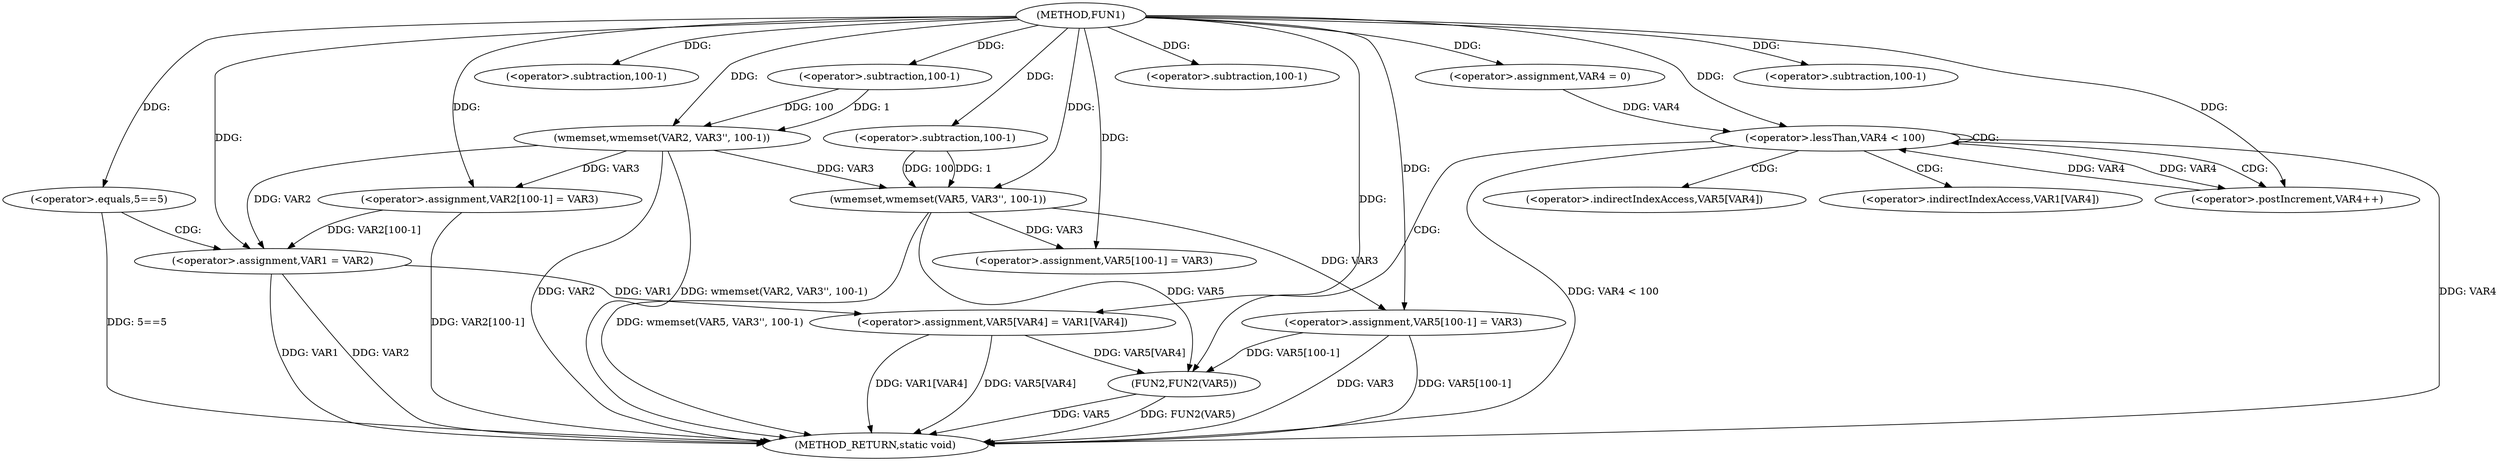 digraph FUN1 {  
"1000100" [label = "(METHOD,FUN1)" ]
"1000167" [label = "(METHOD_RETURN,static void)" ]
"1000104" [label = "(wmemset,wmemset(VAR2, VAR3'', 100-1))" ]
"1000107" [label = "(<operator>.subtraction,100-1)" ]
"1000110" [label = "(<operator>.assignment,VAR2[100-1] = VAR3)" ]
"1000113" [label = "(<operator>.subtraction,100-1)" ]
"1000118" [label = "(<operator>.equals,5==5)" ]
"1000122" [label = "(<operator>.assignment,VAR1 = VAR2)" ]
"1000128" [label = "(wmemset,wmemset(VAR5, VAR3'', 100-1))" ]
"1000131" [label = "(<operator>.subtraction,100-1)" ]
"1000134" [label = "(<operator>.assignment,VAR5[100-1] = VAR3)" ]
"1000137" [label = "(<operator>.subtraction,100-1)" ]
"1000142" [label = "(<operator>.assignment,VAR4 = 0)" ]
"1000145" [label = "(<operator>.lessThan,VAR4 < 100)" ]
"1000148" [label = "(<operator>.postIncrement,VAR4++)" ]
"1000151" [label = "(<operator>.assignment,VAR5[VAR4] = VAR1[VAR4])" ]
"1000158" [label = "(<operator>.assignment,VAR5[100-1] = VAR3)" ]
"1000161" [label = "(<operator>.subtraction,100-1)" ]
"1000165" [label = "(FUN2,FUN2(VAR5))" ]
"1000152" [label = "(<operator>.indirectIndexAccess,VAR5[VAR4])" ]
"1000155" [label = "(<operator>.indirectIndexAccess,VAR1[VAR4])" ]
  "1000158" -> "1000167"  [ label = "DDG: VAR5[100-1]"] 
  "1000158" -> "1000167"  [ label = "DDG: VAR3"] 
  "1000104" -> "1000167"  [ label = "DDG: wmemset(VAR2, VAR3'', 100-1)"] 
  "1000104" -> "1000167"  [ label = "DDG: VAR2"] 
  "1000122" -> "1000167"  [ label = "DDG: VAR1"] 
  "1000118" -> "1000167"  [ label = "DDG: 5==5"] 
  "1000128" -> "1000167"  [ label = "DDG: wmemset(VAR5, VAR3'', 100-1)"] 
  "1000145" -> "1000167"  [ label = "DDG: VAR4"] 
  "1000165" -> "1000167"  [ label = "DDG: VAR5"] 
  "1000151" -> "1000167"  [ label = "DDG: VAR5[VAR4]"] 
  "1000151" -> "1000167"  [ label = "DDG: VAR1[VAR4]"] 
  "1000145" -> "1000167"  [ label = "DDG: VAR4 < 100"] 
  "1000110" -> "1000167"  [ label = "DDG: VAR2[100-1]"] 
  "1000122" -> "1000167"  [ label = "DDG: VAR2"] 
  "1000165" -> "1000167"  [ label = "DDG: FUN2(VAR5)"] 
  "1000100" -> "1000104"  [ label = "DDG: "] 
  "1000107" -> "1000104"  [ label = "DDG: 100"] 
  "1000107" -> "1000104"  [ label = "DDG: 1"] 
  "1000100" -> "1000107"  [ label = "DDG: "] 
  "1000104" -> "1000110"  [ label = "DDG: VAR3"] 
  "1000100" -> "1000110"  [ label = "DDG: "] 
  "1000100" -> "1000113"  [ label = "DDG: "] 
  "1000100" -> "1000118"  [ label = "DDG: "] 
  "1000104" -> "1000122"  [ label = "DDG: VAR2"] 
  "1000110" -> "1000122"  [ label = "DDG: VAR2[100-1]"] 
  "1000100" -> "1000122"  [ label = "DDG: "] 
  "1000100" -> "1000128"  [ label = "DDG: "] 
  "1000104" -> "1000128"  [ label = "DDG: VAR3"] 
  "1000131" -> "1000128"  [ label = "DDG: 100"] 
  "1000131" -> "1000128"  [ label = "DDG: 1"] 
  "1000100" -> "1000131"  [ label = "DDG: "] 
  "1000128" -> "1000134"  [ label = "DDG: VAR3"] 
  "1000100" -> "1000134"  [ label = "DDG: "] 
  "1000100" -> "1000137"  [ label = "DDG: "] 
  "1000100" -> "1000142"  [ label = "DDG: "] 
  "1000148" -> "1000145"  [ label = "DDG: VAR4"] 
  "1000142" -> "1000145"  [ label = "DDG: VAR4"] 
  "1000100" -> "1000145"  [ label = "DDG: "] 
  "1000145" -> "1000148"  [ label = "DDG: VAR4"] 
  "1000100" -> "1000148"  [ label = "DDG: "] 
  "1000122" -> "1000151"  [ label = "DDG: VAR1"] 
  "1000100" -> "1000158"  [ label = "DDG: "] 
  "1000128" -> "1000158"  [ label = "DDG: VAR3"] 
  "1000100" -> "1000161"  [ label = "DDG: "] 
  "1000158" -> "1000165"  [ label = "DDG: VAR5[100-1]"] 
  "1000151" -> "1000165"  [ label = "DDG: VAR5[VAR4]"] 
  "1000128" -> "1000165"  [ label = "DDG: VAR5"] 
  "1000100" -> "1000165"  [ label = "DDG: "] 
  "1000118" -> "1000122"  [ label = "CDG: "] 
  "1000145" -> "1000155"  [ label = "CDG: "] 
  "1000145" -> "1000151"  [ label = "CDG: "] 
  "1000145" -> "1000145"  [ label = "CDG: "] 
  "1000145" -> "1000152"  [ label = "CDG: "] 
  "1000145" -> "1000148"  [ label = "CDG: "] 
}
